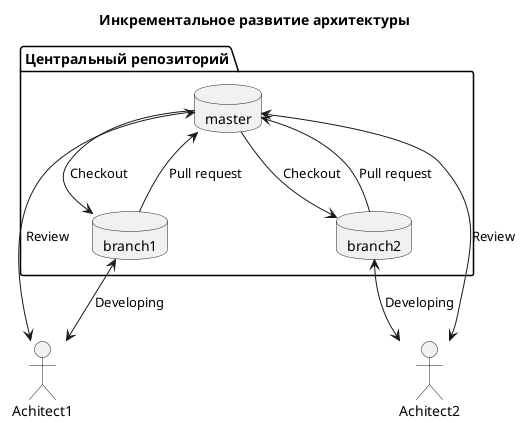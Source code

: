 @startuml
title "Инкрементальное развитие архитектуры"

package "Центральный репозиторий" {
    database master as master
    database branch1 as branch1
    database branch2 as branch2
}

master --> branch1: Checkout
master --> branch2: Checkout
master <-- branch1: Pull request
master <-- branch2: Pull request

actor Achitect1 as achitect1
actor Achitect2 as achitect2

achitect1 <-up-> branch1: Developing
achitect2 <-up-> branch2: Developing


achitect1 <-up-> master: Review
achitect2 <-up-> master: Review
@enduml
